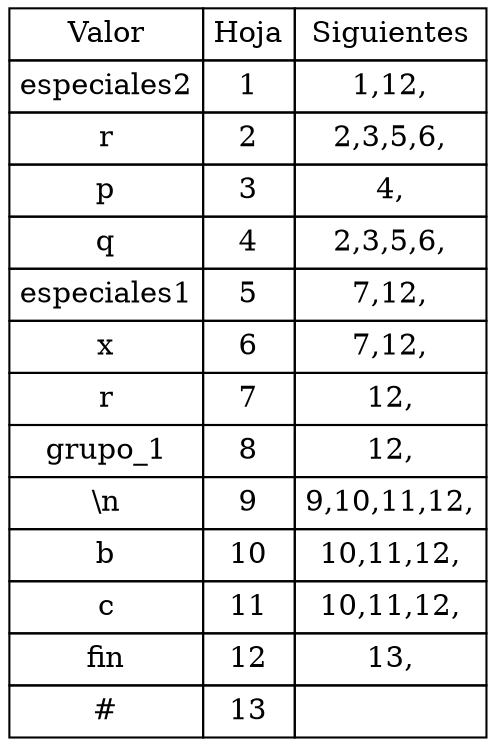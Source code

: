 digraph html { 
abc [shape=none, margin=0, label=< 
<TABLE BORDER="0" CELLBORDER="1" CELLSPACING="0" CELLPADDING="4">
<TR><TD>Valor</TD><TD>Hoja</TD><TD>Siguientes</TD></TR>
<TR>
<TD>especiales2</TD><TD>1</TD><TD>1,12,</TD>
</TR>
<TR>
<TD>r</TD><TD>2</TD><TD>2,3,5,6,</TD>
</TR>
<TR>
<TD>p</TD><TD>3</TD><TD>4,</TD>
</TR>
<TR>
<TD>q</TD><TD>4</TD><TD>2,3,5,6,</TD>
</TR>
<TR>
<TD>especiales1</TD><TD>5</TD><TD>7,12,</TD>
</TR>
<TR>
<TD>x</TD><TD>6</TD><TD>7,12,</TD>
</TR>
<TR>
<TD>r</TD><TD>7</TD><TD>12,</TD>
</TR>
<TR>
<TD>grupo_1</TD><TD>8</TD><TD>12,</TD>
</TR>
<TR>
<TD>\n</TD><TD>9</TD><TD>9,10,11,12,</TD>
</TR>
<TR>
<TD>b</TD><TD>10</TD><TD>10,11,12,</TD>
</TR>
<TR>
<TD>c</TD><TD>11</TD><TD>10,11,12,</TD>
</TR>
<TR>
<TD>fin</TD><TD>12</TD><TD>13,</TD>
</TR>
<TR>
<TD>#</TD><TD>13</TD><TD></TD>
</TR>    </TABLE>>];
}
